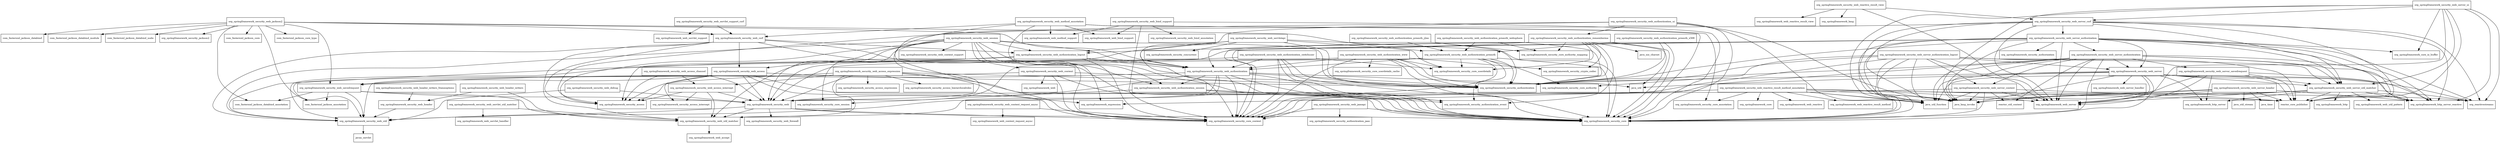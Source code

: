 digraph spring_security_web_5_0_3_RELEASE_package_dependencies {
  node [shape = box, fontsize=10.0];
  org_springframework_security_web -> org_springframework_security_core;
  org_springframework_security_web -> org_springframework_security_core_context;
  org_springframework_security_web -> org_springframework_security_web_firewall;
  org_springframework_security_web -> org_springframework_security_web_util;
  org_springframework_security_web -> org_springframework_security_web_util_matcher;
  org_springframework_security_web_access -> org_springframework_security_access;
  org_springframework_security_web_access -> org_springframework_security_access_intercept;
  org_springframework_security_web_access -> org_springframework_security_authentication;
  org_springframework_security_web_access -> org_springframework_security_core;
  org_springframework_security_web_access -> org_springframework_security_core_context;
  org_springframework_security_web_access -> org_springframework_security_web;
  org_springframework_security_web_access -> org_springframework_security_web_savedrequest;
  org_springframework_security_web_access -> org_springframework_security_web_util;
  org_springframework_security_web_access_channel -> org_springframework_security_access;
  org_springframework_security_web_access_channel -> org_springframework_security_web;
  org_springframework_security_web_access_channel -> org_springframework_security_web_access_intercept;
  org_springframework_security_web_access_expression -> org_springframework_expression;
  org_springframework_security_web_access_expression -> org_springframework_security_access;
  org_springframework_security_web_access_expression -> org_springframework_security_access_expression;
  org_springframework_security_web_access_expression -> org_springframework_security_access_hierarchicalroles;
  org_springframework_security_web_access_expression -> org_springframework_security_authentication;
  org_springframework_security_web_access_expression -> org_springframework_security_core;
  org_springframework_security_web_access_expression -> org_springframework_security_web;
  org_springframework_security_web_access_expression -> org_springframework_security_web_access_intercept;
  org_springframework_security_web_access_expression -> org_springframework_security_web_util_matcher;
  org_springframework_security_web_access_intercept -> org_springframework_security_access;
  org_springframework_security_web_access_intercept -> org_springframework_security_access_intercept;
  org_springframework_security_web_access_intercept -> org_springframework_security_web;
  org_springframework_security_web_access_intercept -> org_springframework_security_web_util_matcher;
  org_springframework_security_web_authentication -> org_springframework_security_authentication;
  org_springframework_security_web_authentication -> org_springframework_security_authentication_event;
  org_springframework_security_web_authentication -> org_springframework_security_core;
  org_springframework_security_web_authentication -> org_springframework_security_core_authority;
  org_springframework_security_web_authentication -> org_springframework_security_core_context;
  org_springframework_security_web_authentication -> org_springframework_security_web;
  org_springframework_security_web_authentication -> org_springframework_security_web_authentication_session;
  org_springframework_security_web_authentication -> org_springframework_security_web_savedrequest;
  org_springframework_security_web_authentication -> org_springframework_security_web_util;
  org_springframework_security_web_authentication -> org_springframework_security_web_util_matcher;
  org_springframework_security_web_authentication_logout -> org_springframework_security_core;
  org_springframework_security_web_authentication_logout -> org_springframework_security_core_context;
  org_springframework_security_web_authentication_logout -> org_springframework_security_web_authentication;
  org_springframework_security_web_authentication_logout -> org_springframework_security_web_util;
  org_springframework_security_web_authentication_logout -> org_springframework_security_web_util_matcher;
  org_springframework_security_web_authentication_preauth -> org_springframework_security_authentication;
  org_springframework_security_web_authentication_preauth -> org_springframework_security_authentication_event;
  org_springframework_security_web_authentication_preauth -> org_springframework_security_core;
  org_springframework_security_web_authentication_preauth -> org_springframework_security_core_authority;
  org_springframework_security_web_authentication_preauth -> org_springframework_security_core_context;
  org_springframework_security_web_authentication_preauth -> org_springframework_security_core_userdetails;
  org_springframework_security_web_authentication_preauth -> org_springframework_security_web;
  org_springframework_security_web_authentication_preauth -> org_springframework_security_web_authentication;
  org_springframework_security_web_authentication_preauth_j2ee -> org_springframework_security_authentication;
  org_springframework_security_web_authentication_preauth_j2ee -> org_springframework_security_core_authority_mapping;
  org_springframework_security_web_authentication_preauth_j2ee -> org_springframework_security_web_authentication_preauth;
  org_springframework_security_web_authentication_preauth_websphere -> org_springframework_security_authentication;
  org_springframework_security_web_authentication_preauth_websphere -> org_springframework_security_core_authority_mapping;
  org_springframework_security_web_authentication_preauth_websphere -> org_springframework_security_web_authentication_preauth;
  org_springframework_security_web_authentication_preauth_x509 -> org_springframework_security_authentication;
  org_springframework_security_web_authentication_preauth_x509 -> org_springframework_security_core;
  org_springframework_security_web_authentication_preauth_x509 -> org_springframework_security_web_authentication_preauth;
  org_springframework_security_web_authentication_rememberme -> java_nio_charset;
  org_springframework_security_web_authentication_rememberme -> java_util;
  org_springframework_security_web_authentication_rememberme -> org_springframework_security_authentication;
  org_springframework_security_web_authentication_rememberme -> org_springframework_security_authentication_event;
  org_springframework_security_web_authentication_rememberme -> org_springframework_security_core;
  org_springframework_security_web_authentication_rememberme -> org_springframework_security_core_authority_mapping;
  org_springframework_security_web_authentication_rememberme -> org_springframework_security_core_context;
  org_springframework_security_web_authentication_rememberme -> org_springframework_security_core_userdetails;
  org_springframework_security_web_authentication_rememberme -> org_springframework_security_crypto_codec;
  org_springframework_security_web_authentication_rememberme -> org_springframework_security_web_authentication;
  org_springframework_security_web_authentication_rememberme -> org_springframework_security_web_authentication_logout;
  org_springframework_security_web_authentication_session -> org_springframework_security_authentication_event;
  org_springframework_security_web_authentication_session -> org_springframework_security_core;
  org_springframework_security_web_authentication_session -> org_springframework_security_core_session;
  org_springframework_security_web_authentication_switchuser -> org_springframework_security_authentication;
  org_springframework_security_web_authentication_switchuser -> org_springframework_security_authentication_event;
  org_springframework_security_web_authentication_switchuser -> org_springframework_security_core;
  org_springframework_security_web_authentication_switchuser -> org_springframework_security_core_context;
  org_springframework_security_web_authentication_switchuser -> org_springframework_security_core_userdetails;
  org_springframework_security_web_authentication_switchuser -> org_springframework_security_web_authentication;
  org_springframework_security_web_authentication_switchuser -> org_springframework_security_web_util;
  org_springframework_security_web_authentication_ui -> java_lang_invoke;
  org_springframework_security_web_authentication_ui -> java_util_function;
  org_springframework_security_web_authentication_ui -> org_springframework_security_core;
  org_springframework_security_web_authentication_ui -> org_springframework_security_web;
  org_springframework_security_web_authentication_ui -> org_springframework_security_web_authentication;
  org_springframework_security_web_authentication_ui -> org_springframework_security_web_authentication_rememberme;
  org_springframework_security_web_authentication_www -> java_util;
  org_springframework_security_web_authentication_www -> org_springframework_security_authentication;
  org_springframework_security_web_authentication_www -> org_springframework_security_core;
  org_springframework_security_web_authentication_www -> org_springframework_security_core_context;
  org_springframework_security_web_authentication_www -> org_springframework_security_core_userdetails;
  org_springframework_security_web_authentication_www -> org_springframework_security_core_userdetails_cache;
  org_springframework_security_web_authentication_www -> org_springframework_security_crypto_codec;
  org_springframework_security_web_authentication_www -> org_springframework_security_web;
  org_springframework_security_web_authentication_www -> org_springframework_security_web_authentication;
  org_springframework_security_web_bind_support -> org_springframework_security_core;
  org_springframework_security_web_bind_support -> org_springframework_security_core_context;
  org_springframework_security_web_bind_support -> org_springframework_security_web_bind_annotation;
  org_springframework_security_web_bind_support -> org_springframework_web_bind_support;
  org_springframework_security_web_bind_support -> org_springframework_web_method_support;
  org_springframework_security_web_context -> org_springframework_security_authentication;
  org_springframework_security_web_context -> org_springframework_security_core;
  org_springframework_security_web_context -> org_springframework_security_core_context;
  org_springframework_security_web_context -> org_springframework_security_web_util;
  org_springframework_security_web_context -> org_springframework_web;
  org_springframework_security_web_context_request_async -> org_springframework_security_core_context;
  org_springframework_security_web_context_request_async -> org_springframework_web_context_request_async;
  org_springframework_security_web_csrf -> org_springframework_security_access;
  org_springframework_security_web_csrf -> org_springframework_security_core;
  org_springframework_security_web_csrf -> org_springframework_security_web_access;
  org_springframework_security_web_csrf -> org_springframework_security_web_authentication_logout;
  org_springframework_security_web_csrf -> org_springframework_security_web_authentication_session;
  org_springframework_security_web_csrf -> org_springframework_security_web_util;
  org_springframework_security_web_csrf -> org_springframework_security_web_util_matcher;
  org_springframework_security_web_debug -> org_springframework_security_web;
  org_springframework_security_web_debug -> org_springframework_security_web_util;
  org_springframework_security_web_header -> org_springframework_security_web_util;
  org_springframework_security_web_header_writers -> org_springframework_security_web_header;
  org_springframework_security_web_header_writers -> org_springframework_security_web_util_matcher;
  org_springframework_security_web_header_writers_frameoptions -> org_springframework_security_web_header;
  org_springframework_security_web_jaasapi -> org_springframework_security_authentication_jaas;
  org_springframework_security_web_jaasapi -> org_springframework_security_core;
  org_springframework_security_web_jaasapi -> org_springframework_security_core_context;
  org_springframework_security_web_jackson2 -> com_fasterxml_jackson_annotation;
  org_springframework_security_web_jackson2 -> com_fasterxml_jackson_core;
  org_springframework_security_web_jackson2 -> com_fasterxml_jackson_core_type;
  org_springframework_security_web_jackson2 -> com_fasterxml_jackson_databind;
  org_springframework_security_web_jackson2 -> com_fasterxml_jackson_databind_annotation;
  org_springframework_security_web_jackson2 -> com_fasterxml_jackson_databind_module;
  org_springframework_security_web_jackson2 -> com_fasterxml_jackson_databind_node;
  org_springframework_security_web_jackson2 -> org_springframework_security_jackson2;
  org_springframework_security_web_jackson2 -> org_springframework_security_web_authentication;
  org_springframework_security_web_jackson2 -> org_springframework_security_web_authentication_preauth;
  org_springframework_security_web_jackson2 -> org_springframework_security_web_csrf;
  org_springframework_security_web_jackson2 -> org_springframework_security_web_savedrequest;
  org_springframework_security_web_method_annotation -> org_springframework_expression;
  org_springframework_security_web_method_annotation -> org_springframework_security_core;
  org_springframework_security_web_method_annotation -> org_springframework_security_core_annotation;
  org_springframework_security_web_method_annotation -> org_springframework_security_core_context;
  org_springframework_security_web_method_annotation -> org_springframework_security_web_csrf;
  org_springframework_security_web_method_annotation -> org_springframework_web_bind_support;
  org_springframework_security_web_method_annotation -> org_springframework_web_method_support;
  org_springframework_security_web_reactive_result_method_annotation -> java_lang_invoke;
  org_springframework_security_web_reactive_result_method_annotation -> java_util_function;
  org_springframework_security_web_reactive_result_method_annotation -> org_reactivestreams;
  org_springframework_security_web_reactive_result_method_annotation -> org_springframework_core;
  org_springframework_security_web_reactive_result_method_annotation -> org_springframework_expression;
  org_springframework_security_web_reactive_result_method_annotation -> org_springframework_security_core;
  org_springframework_security_web_reactive_result_method_annotation -> org_springframework_security_core_annotation;
  org_springframework_security_web_reactive_result_method_annotation -> org_springframework_web_reactive;
  org_springframework_security_web_reactive_result_method_annotation -> org_springframework_web_reactive_result_method;
  org_springframework_security_web_reactive_result_method_annotation -> org_springframework_web_server;
  org_springframework_security_web_reactive_result_method_annotation -> reactor_core_publisher;
  org_springframework_security_web_reactive_result_view -> org_springframework_lang;
  org_springframework_security_web_reactive_result_view -> org_springframework_security_web_server_csrf;
  org_springframework_security_web_reactive_result_view -> org_springframework_web_reactive_result_view;
  org_springframework_security_web_reactive_result_view -> org_springframework_web_server;
  org_springframework_security_web_savedrequest -> com_fasterxml_jackson_annotation;
  org_springframework_security_web_savedrequest -> com_fasterxml_jackson_databind_annotation;
  org_springframework_security_web_savedrequest -> org_springframework_security_web;
  org_springframework_security_web_savedrequest -> org_springframework_security_web_util;
  org_springframework_security_web_savedrequest -> org_springframework_security_web_util_matcher;
  org_springframework_security_web_server -> java_lang_invoke;
  org_springframework_security_web_server -> java_util;
  org_springframework_security_web_server -> java_util_function;
  org_springframework_security_web_server -> org_reactivestreams;
  org_springframework_security_web_server -> org_springframework_http_server;
  org_springframework_security_web_server -> org_springframework_http_server_reactive;
  org_springframework_security_web_server -> org_springframework_security_authentication;
  org_springframework_security_web_server -> org_springframework_security_core;
  org_springframework_security_web_server -> org_springframework_security_web_server_util_matcher;
  org_springframework_security_web_server -> org_springframework_web_server;
  org_springframework_security_web_server -> org_springframework_web_server_handler;
  org_springframework_security_web_server -> reactor_core_publisher;
  org_springframework_security_web_server_authentication -> java_lang_invoke;
  org_springframework_security_web_server_authentication -> java_util_function;
  org_springframework_security_web_server_authentication -> org_springframework_http_server_reactive;
  org_springframework_security_web_server_authentication -> org_springframework_security_authentication;
  org_springframework_security_web_server_authentication -> org_springframework_security_core;
  org_springframework_security_web_server_authentication -> org_springframework_security_core_context;
  org_springframework_security_web_server_authentication -> org_springframework_security_web_server;
  org_springframework_security_web_server_authentication -> org_springframework_security_web_server_context;
  org_springframework_security_web_server_authentication -> org_springframework_security_web_server_savedrequest;
  org_springframework_security_web_server_authentication -> org_springframework_security_web_server_util_matcher;
  org_springframework_security_web_server_authentication -> org_springframework_web_server;
  org_springframework_security_web_server_authentication -> reactor_core_publisher;
  org_springframework_security_web_server_authentication -> reactor_util_context;
  org_springframework_security_web_server_authentication_logout -> java_lang_invoke;
  org_springframework_security_web_server_authentication_logout -> java_util_function;
  org_springframework_security_web_server_authentication_logout -> org_springframework_security_authentication;
  org_springframework_security_web_server_authentication_logout -> org_springframework_security_core;
  org_springframework_security_web_server_authentication_logout -> org_springframework_security_core_authority;
  org_springframework_security_web_server_authentication_logout -> org_springframework_security_core_context;
  org_springframework_security_web_server_authentication_logout -> org_springframework_security_web_server;
  org_springframework_security_web_server_authentication_logout -> org_springframework_security_web_server_context;
  org_springframework_security_web_server_authentication_logout -> org_springframework_security_web_server_util_matcher;
  org_springframework_security_web_server_authentication_logout -> org_springframework_web_server;
  org_springframework_security_web_server_authentication_logout -> reactor_core_publisher;
  org_springframework_security_web_server_authorization -> java_lang_invoke;
  org_springframework_security_web_server_authorization -> java_util_function;
  org_springframework_security_web_server_authorization -> org_reactivestreams;
  org_springframework_security_web_server_authorization -> org_springframework_core_io_buffer;
  org_springframework_security_web_server_authorization -> org_springframework_http_server_reactive;
  org_springframework_security_web_server_authorization -> org_springframework_security_access;
  org_springframework_security_web_server_authorization -> org_springframework_security_authentication;
  org_springframework_security_web_server_authorization -> org_springframework_security_authorization;
  org_springframework_security_web_server_authorization -> org_springframework_security_core;
  org_springframework_security_web_server_authorization -> org_springframework_security_core_context;
  org_springframework_security_web_server_authorization -> org_springframework_security_web_server;
  org_springframework_security_web_server_authorization -> org_springframework_security_web_server_authentication;
  org_springframework_security_web_server_authorization -> org_springframework_security_web_server_util_matcher;
  org_springframework_security_web_server_authorization -> org_springframework_web_server;
  org_springframework_security_web_server_authorization -> reactor_core_publisher;
  org_springframework_security_web_server_context -> java_lang_invoke;
  org_springframework_security_web_server_context -> java_util_function;
  org_springframework_security_web_server_context -> org_springframework_security_core;
  org_springframework_security_web_server_context -> org_springframework_security_core_context;
  org_springframework_security_web_server_context -> org_springframework_web_server;
  org_springframework_security_web_server_context -> reactor_core_publisher;
  org_springframework_security_web_server_context -> reactor_util_context;
  org_springframework_security_web_server_csrf -> java_lang_invoke;
  org_springframework_security_web_server_csrf -> java_util_function;
  org_springframework_security_web_server_csrf -> org_reactivestreams;
  org_springframework_security_web_server_csrf -> org_springframework_http_server_reactive;
  org_springframework_security_web_server_csrf -> org_springframework_security_access;
  org_springframework_security_web_server_csrf -> org_springframework_security_web_server_authorization;
  org_springframework_security_web_server_csrf -> org_springframework_security_web_server_util_matcher;
  org_springframework_security_web_server_csrf -> org_springframework_web_server;
  org_springframework_security_web_server_csrf -> reactor_core_publisher;
  org_springframework_security_web_server_header -> java_lang_invoke;
  org_springframework_security_web_server_header -> java_time;
  org_springframework_security_web_server_header -> java_util_function;
  org_springframework_security_web_server_header -> java_util_stream;
  org_springframework_security_web_server_header -> org_springframework_http_server_reactive;
  org_springframework_security_web_server_header -> org_springframework_web_server;
  org_springframework_security_web_server_header -> reactor_core_publisher;
  org_springframework_security_web_server_savedrequest -> java_lang_invoke;
  org_springframework_security_web_server_savedrequest -> java_util_function;
  org_springframework_security_web_server_savedrequest -> org_springframework_http_server;
  org_springframework_security_web_server_savedrequest -> org_springframework_http_server_reactive;
  org_springframework_security_web_server_savedrequest -> org_springframework_security_web_server_util_matcher;
  org_springframework_security_web_server_savedrequest -> org_springframework_web_server;
  org_springframework_security_web_server_savedrequest -> reactor_core_publisher;
  org_springframework_security_web_server_ui -> java_lang_invoke;
  org_springframework_security_web_server_ui -> java_util_function;
  org_springframework_security_web_server_ui -> org_reactivestreams;
  org_springframework_security_web_server_ui -> org_springframework_core_io_buffer;
  org_springframework_security_web_server_ui -> org_springframework_http_server_reactive;
  org_springframework_security_web_server_ui -> org_springframework_security_web_server_csrf;
  org_springframework_security_web_server_ui -> org_springframework_security_web_server_util_matcher;
  org_springframework_security_web_server_ui -> org_springframework_web_server;
  org_springframework_security_web_server_ui -> reactor_core_publisher;
  org_springframework_security_web_server_util_matcher -> java_lang_invoke;
  org_springframework_security_web_server_util_matcher -> java_util_function;
  org_springframework_security_web_server_util_matcher -> org_reactivestreams;
  org_springframework_security_web_server_util_matcher -> org_springframework_http;
  org_springframework_security_web_server_util_matcher -> org_springframework_http_server;
  org_springframework_security_web_server_util_matcher -> org_springframework_http_server_reactive;
  org_springframework_security_web_server_util_matcher -> org_springframework_web_server;
  org_springframework_security_web_server_util_matcher -> org_springframework_web_util_pattern;
  org_springframework_security_web_server_util_matcher -> reactor_core_publisher;
  org_springframework_security_web_servlet_support_csrf -> org_springframework_security_web_csrf;
  org_springframework_security_web_servlet_support_csrf -> org_springframework_web_servlet_support;
  org_springframework_security_web_servlet_util_matcher -> org_springframework_security_web_util_matcher;
  org_springframework_security_web_servlet_util_matcher -> org_springframework_web_servlet_handler;
  org_springframework_security_web_servletapi -> org_springframework_security_authentication;
  org_springframework_security_web_servletapi -> org_springframework_security_concurrent;
  org_springframework_security_web_servletapi -> org_springframework_security_core;
  org_springframework_security_web_servletapi -> org_springframework_security_core_context;
  org_springframework_security_web_servletapi -> org_springframework_security_core_userdetails;
  org_springframework_security_web_servletapi -> org_springframework_security_web;
  org_springframework_security_web_servletapi -> org_springframework_security_web_authentication_logout;
  org_springframework_security_web_session -> org_springframework_security_access;
  org_springframework_security_web_session -> org_springframework_security_authentication;
  org_springframework_security_web_session -> org_springframework_security_core;
  org_springframework_security_web_session -> org_springframework_security_core_context;
  org_springframework_security_web_session -> org_springframework_security_core_session;
  org_springframework_security_web_session -> org_springframework_security_web;
  org_springframework_security_web_session -> org_springframework_security_web_access;
  org_springframework_security_web_session -> org_springframework_security_web_authentication;
  org_springframework_security_web_session -> org_springframework_security_web_authentication_logout;
  org_springframework_security_web_session -> org_springframework_security_web_authentication_session;
  org_springframework_security_web_session -> org_springframework_security_web_context;
  org_springframework_security_web_session -> org_springframework_security_web_context_support;
  org_springframework_security_web_session -> org_springframework_security_web_util;
  org_springframework_security_web_util -> javax_servlet;
  org_springframework_security_web_util_matcher -> org_springframework_web_accept;
}
